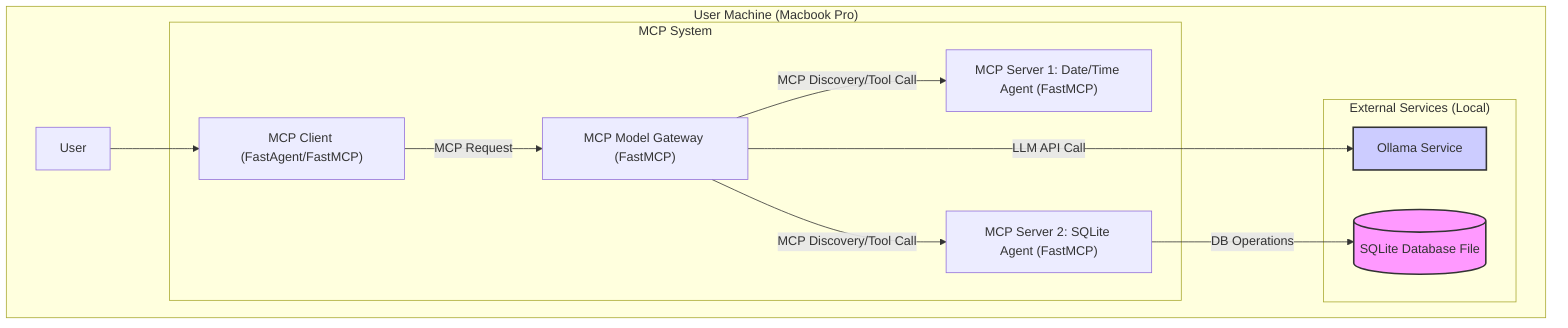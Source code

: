 graph TD
    subgraph "User Machine (Macbook Pro)"
        User --> CLI["MCP Client (FastAgent/FastMCP)"];

        subgraph "MCP System"
            CLI -- MCP Request --> Gateway["MCP Model Gateway (FastMCP)"];
            Gateway -- MCP Discovery/Tool Call --> Server1["MCP Server 1: Date/Time Agent (FastMCP)"];
            Gateway -- MCP Discovery/Tool Call --> Server2["MCP Server 2: SQLite Agent (FastMCP)"];
        end

        subgraph "External Services (Local)"
            Gateway -- LLM API Call --> Ollama["Ollama Service"];
            Server2 -- DB Operations --> DB[(SQLite Database File)];
        end
    end

    style DB fill:#f9f,stroke:#333,stroke-width:2px
    style Ollama fill:#ccf,stroke:#333,stroke-width:2px